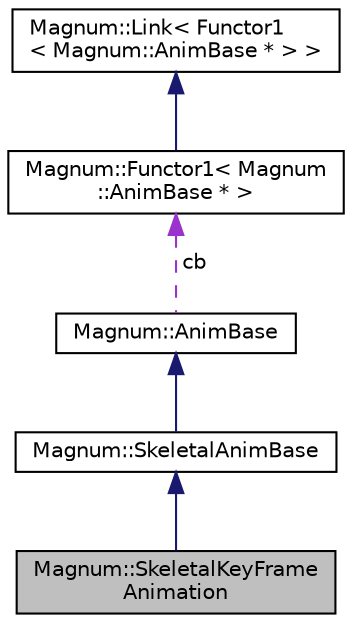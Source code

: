 digraph "Magnum::SkeletalKeyFrameAnimation"
{
  edge [fontname="Helvetica",fontsize="10",labelfontname="Helvetica",labelfontsize="10"];
  node [fontname="Helvetica",fontsize="10",shape=record];
  Node1 [label="Magnum::SkeletalKeyFrame\lAnimation",height=0.2,width=0.4,color="black", fillcolor="grey75", style="filled", fontcolor="black"];
  Node2 -> Node1 [dir="back",color="midnightblue",fontsize="10",style="solid",fontname="Helvetica"];
  Node2 [label="Magnum::SkeletalAnimBase",height=0.2,width=0.4,color="black", fillcolor="white", style="filled",URL="$class_magnum_1_1_skeletal_anim_base.html",tooltip="Base class For all type of Skeletal Animation. "];
  Node3 -> Node2 [dir="back",color="midnightblue",fontsize="10",style="solid",fontname="Helvetica"];
  Node3 [label="Magnum::AnimBase",height=0.2,width=0.4,color="black", fillcolor="white", style="filled",URL="$class_magnum_1_1_anim_base.html",tooltip="Base class For all type of Skeletal Animation. "];
  Node4 -> Node3 [dir="back",color="darkorchid3",fontsize="10",style="dashed",label=" cb" ,fontname="Helvetica"];
  Node4 [label="Magnum::Functor1\< Magnum\l::AnimBase * \>",height=0.2,width=0.4,color="black", fillcolor="white", style="filled",URL="$class_magnum_1_1_functor1.html"];
  Node5 -> Node4 [dir="back",color="midnightblue",fontsize="10",style="solid",fontname="Helvetica"];
  Node5 [label="Magnum::Link\< Functor1\l\< Magnum::AnimBase * \> \>",height=0.2,width=0.4,color="black", fillcolor="white", style="filled",URL="$class_magnum_1_1_link.html"];
}
